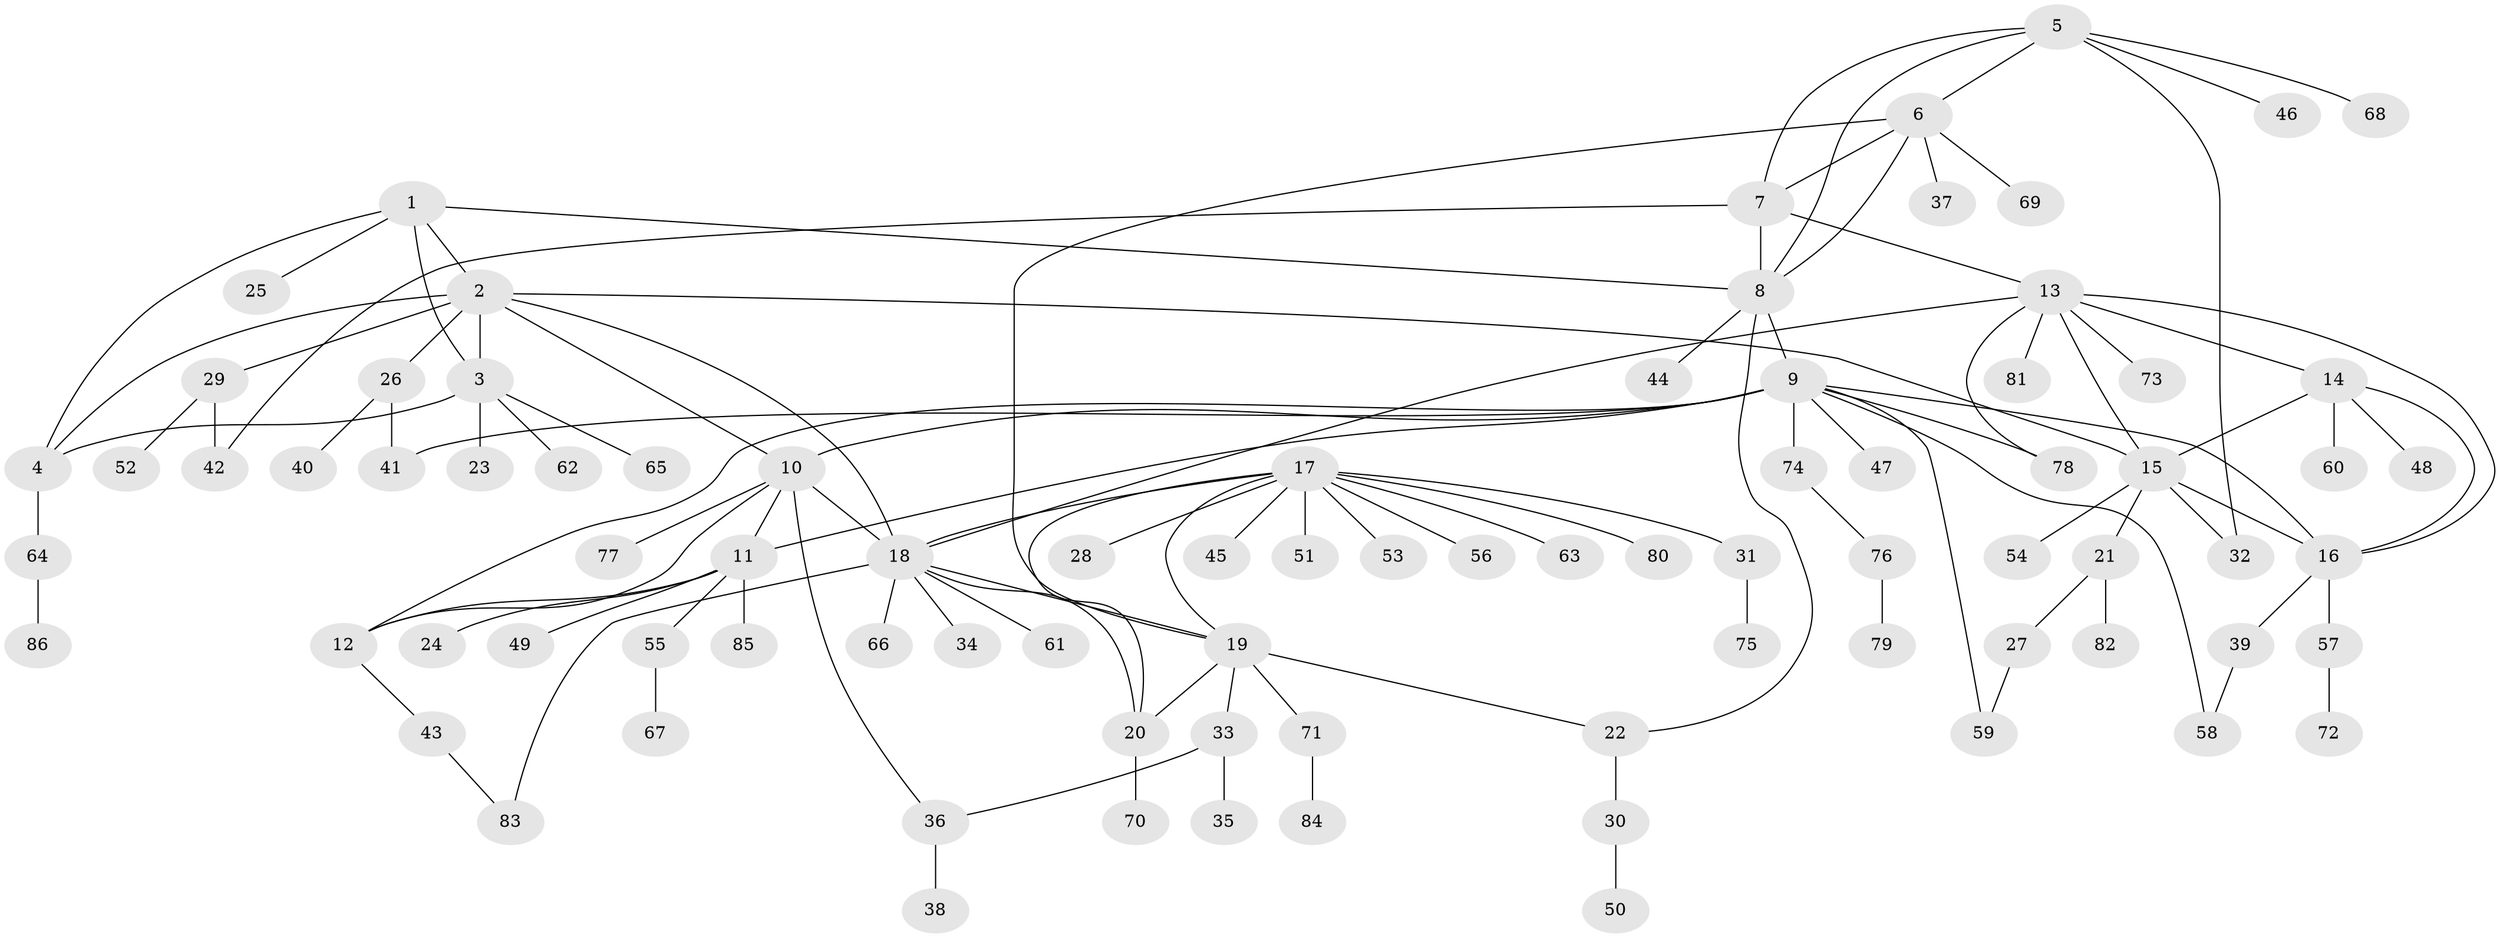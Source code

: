 // coarse degree distribution, {3: 0.029411764705882353, 7: 0.058823529411764705, 4: 0.058823529411764705, 1: 0.7352941176470589, 5: 0.029411764705882353, 2: 0.058823529411764705, 17: 0.029411764705882353}
// Generated by graph-tools (version 1.1) at 2025/58/03/04/25 21:58:20]
// undirected, 86 vertices, 115 edges
graph export_dot {
graph [start="1"]
  node [color=gray90,style=filled];
  1;
  2;
  3;
  4;
  5;
  6;
  7;
  8;
  9;
  10;
  11;
  12;
  13;
  14;
  15;
  16;
  17;
  18;
  19;
  20;
  21;
  22;
  23;
  24;
  25;
  26;
  27;
  28;
  29;
  30;
  31;
  32;
  33;
  34;
  35;
  36;
  37;
  38;
  39;
  40;
  41;
  42;
  43;
  44;
  45;
  46;
  47;
  48;
  49;
  50;
  51;
  52;
  53;
  54;
  55;
  56;
  57;
  58;
  59;
  60;
  61;
  62;
  63;
  64;
  65;
  66;
  67;
  68;
  69;
  70;
  71;
  72;
  73;
  74;
  75;
  76;
  77;
  78;
  79;
  80;
  81;
  82;
  83;
  84;
  85;
  86;
  1 -- 2;
  1 -- 3;
  1 -- 4;
  1 -- 8;
  1 -- 25;
  2 -- 3;
  2 -- 4;
  2 -- 10;
  2 -- 15;
  2 -- 18;
  2 -- 26;
  2 -- 29;
  3 -- 4;
  3 -- 23;
  3 -- 62;
  3 -- 65;
  4 -- 64;
  5 -- 6;
  5 -- 7;
  5 -- 8;
  5 -- 32;
  5 -- 46;
  5 -- 68;
  6 -- 7;
  6 -- 8;
  6 -- 19;
  6 -- 37;
  6 -- 69;
  7 -- 8;
  7 -- 13;
  7 -- 42;
  8 -- 9;
  8 -- 22;
  8 -- 44;
  9 -- 10;
  9 -- 11;
  9 -- 12;
  9 -- 16;
  9 -- 41;
  9 -- 47;
  9 -- 58;
  9 -- 59;
  9 -- 74;
  9 -- 78;
  10 -- 11;
  10 -- 12;
  10 -- 18;
  10 -- 36;
  10 -- 77;
  11 -- 12;
  11 -- 24;
  11 -- 49;
  11 -- 55;
  11 -- 85;
  12 -- 43;
  13 -- 14;
  13 -- 15;
  13 -- 16;
  13 -- 18;
  13 -- 73;
  13 -- 78;
  13 -- 81;
  14 -- 15;
  14 -- 16;
  14 -- 48;
  14 -- 60;
  15 -- 16;
  15 -- 21;
  15 -- 32;
  15 -- 54;
  16 -- 39;
  16 -- 57;
  17 -- 18;
  17 -- 19;
  17 -- 20;
  17 -- 28;
  17 -- 31;
  17 -- 45;
  17 -- 51;
  17 -- 53;
  17 -- 56;
  17 -- 63;
  17 -- 80;
  18 -- 19;
  18 -- 20;
  18 -- 34;
  18 -- 61;
  18 -- 66;
  18 -- 83;
  19 -- 20;
  19 -- 22;
  19 -- 33;
  19 -- 71;
  20 -- 70;
  21 -- 27;
  21 -- 82;
  22 -- 30;
  26 -- 40;
  26 -- 41;
  27 -- 59;
  29 -- 42;
  29 -- 52;
  30 -- 50;
  31 -- 75;
  33 -- 35;
  33 -- 36;
  36 -- 38;
  39 -- 58;
  43 -- 83;
  55 -- 67;
  57 -- 72;
  64 -- 86;
  71 -- 84;
  74 -- 76;
  76 -- 79;
}

